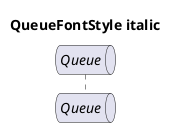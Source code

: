@startuml
'!include ../../../plantuml-styles/plantuml-ae-skinparam-ex.iuml

skinparam QueueFontStyle italic

title QueueFontStyle italic

queue Queue 
@enduml